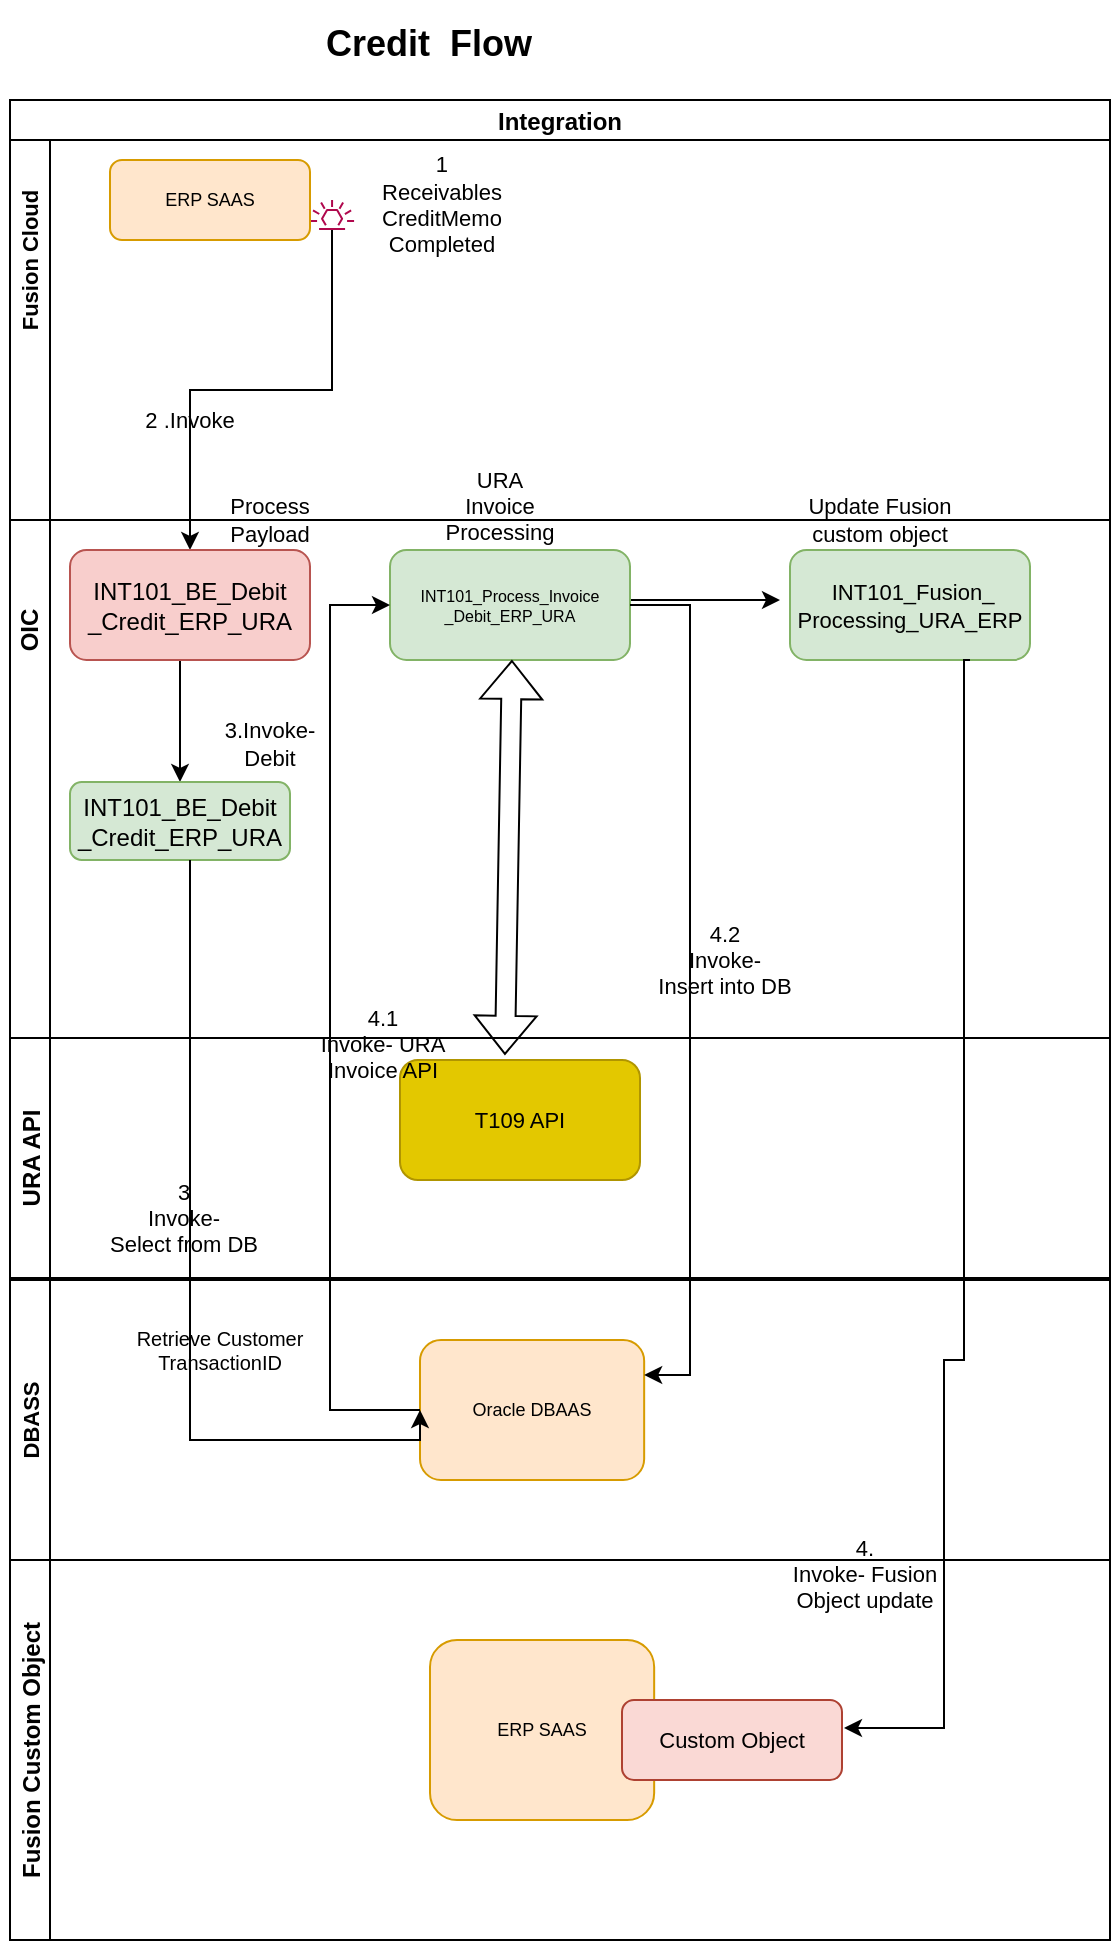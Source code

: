 <mxfile version="16.2.7" type="github"><diagram id="QBchSwfQgvvRqoAkoElo" name="Page-1"><mxGraphModel dx="868" dy="412" grid="1" gridSize="10" guides="1" tooltips="1" connect="1" arrows="1" fold="1" page="1" pageScale="1" pageWidth="850" pageHeight="1100" math="0" shadow="0"><root><mxCell id="0"/><mxCell id="1" parent="0"/><mxCell id="_aDls08xKMx5EJanJG5F-8" value="Integration " style="swimlane;childLayout=stackLayout;resizeParent=1;resizeParentMax=0;horizontal=1;startSize=20;horizontalStack=0;" parent="1" vertex="1"><mxGeometry x="180" y="700" width="550" height="730" as="geometry"/></mxCell><mxCell id="_aDls08xKMx5EJanJG5F-9" value="" style="swimlane;startSize=20;horizontal=0;" parent="_aDls08xKMx5EJanJG5F-8" vertex="1"><mxGeometry y="20" width="550" height="190" as="geometry"/></mxCell><mxCell id="_aDls08xKMx5EJanJG5F-10" value="&lt;font style=&quot;font-size: 11px&quot;&gt;Fusion Cloud&lt;/font&gt;" style="text;html=1;strokeColor=none;fillColor=none;align=center;verticalAlign=middle;whiteSpace=wrap;rounded=0;rotation=-90;fontStyle=1" parent="_aDls08xKMx5EJanJG5F-9" vertex="1"><mxGeometry x="-35" y="45" width="90" height="30" as="geometry"/></mxCell><mxCell id="_aDls08xKMx5EJanJG5F-11" value="" style="sketch=0;outlineConnect=0;fontColor=#232F3E;gradientColor=none;fillColor=#B0084D;strokeColor=none;dashed=0;verticalLabelPosition=bottom;verticalAlign=top;align=center;html=1;fontSize=12;fontStyle=0;aspect=fixed;pointerEvents=1;shape=mxgraph.aws4.eventbridge_default_event_bus_resource;" parent="_aDls08xKMx5EJanJG5F-9" vertex="1"><mxGeometry x="150" y="30" width="22.08" height="15" as="geometry"/></mxCell><mxCell id="_aDls08xKMx5EJanJG5F-13" value="ERP SAAS" style="rounded=1;whiteSpace=wrap;html=1;fontSize=9;fillColor=#ffe6cc;strokeColor=#d79b00;" parent="_aDls08xKMx5EJanJG5F-9" vertex="1"><mxGeometry x="50" y="10" width="100" height="40" as="geometry"/></mxCell><mxCell id="_aDls08xKMx5EJanJG5F-14" value="URA Invoice Processing" style="text;html=1;strokeColor=none;fillColor=none;align=center;verticalAlign=middle;whiteSpace=wrap;rounded=0;fontSize=11;" parent="_aDls08xKMx5EJanJG5F-9" vertex="1"><mxGeometry x="215" y="163" width="60" height="40" as="geometry"/></mxCell><mxCell id="_aDls08xKMx5EJanJG5F-15" value="Update Fusion custom object" style="text;html=1;strokeColor=none;fillColor=none;align=center;verticalAlign=middle;whiteSpace=wrap;rounded=0;fontSize=11;" parent="_aDls08xKMx5EJanJG5F-9" vertex="1"><mxGeometry x="390" y="170" width="90" height="40" as="geometry"/></mxCell><mxCell id="_aDls08xKMx5EJanJG5F-41" value="&lt;div style=&quot;font-size: 11px&quot;&gt;&lt;span&gt;&lt;font style=&quot;font-size: 11px&quot;&gt;&lt;span&gt;&#9;&lt;/span&gt;&lt;span&gt;&#9;&lt;/span&gt;&lt;span&gt;&#9;&lt;/span&gt;1&lt;/font&gt;&lt;/span&gt;&lt;/div&gt;&lt;div style=&quot;font-size: 11px&quot;&gt;&lt;span&gt;&lt;font style=&quot;font-size: 11px&quot;&gt;&lt;span lang=&quot;EN-GB&quot;&gt;&lt;span&gt;&#9;&lt;/span&gt;&lt;span&gt;&#9;&lt;/span&gt;&lt;span&gt;&#9;&lt;/span&gt;&lt;span&gt;&#9;&lt;/span&gt;&lt;span&gt;&#9;&lt;/span&gt;Receivables&lt;/span&gt;&lt;/font&gt;&lt;/span&gt;&lt;/div&gt;&lt;div style=&quot;font-size: 11px&quot;&gt;&lt;span&gt;&lt;font style=&quot;font-size: 11px&quot;&gt;&lt;span lang=&quot;EN-GB&quot;&gt;CreditMemo&lt;/span&gt;&lt;/font&gt;&lt;/span&gt;&lt;/div&gt;&lt;div style=&quot;font-size: 11px&quot;&gt;&lt;span&gt;&lt;font style=&quot;font-size: 11px&quot;&gt;&lt;span lang=&quot;EN-GB&quot;&gt;&lt;span&gt;&#9;&lt;/span&gt;&lt;span&gt;&#9;&lt;/span&gt;Completed&lt;/span&gt;&lt;/font&gt;&lt;/span&gt;&lt;/div&gt;&lt;div style=&quot;font-size: 11px&quot;&gt;&lt;span&gt;&lt;font style=&quot;font-size: 11px&quot;&gt;&lt;br&gt;&lt;/font&gt;&lt;/span&gt;&lt;/div&gt;&lt;div style=&quot;font-size: 11px&quot;&gt;&lt;span&gt;&lt;font style=&quot;font-size: 11px&quot;&gt;&lt;br&gt;&lt;br&gt;&lt;/font&gt;&lt;/span&gt;&lt;/div&gt;" style="text;html=1;strokeColor=none;fillColor=none;align=center;verticalAlign=middle;whiteSpace=wrap;rounded=0;fontSize=9;fontStyle=0" parent="_aDls08xKMx5EJanJG5F-9" vertex="1"><mxGeometry x="140" y="30" width="152" height="44" as="geometry"/></mxCell><mxCell id="_aDls08xKMx5EJanJG5F-28" style="edgeStyle=orthogonalEdgeStyle;rounded=0;orthogonalLoop=1;jettySize=auto;html=1;fontSize=11;" parent="_aDls08xKMx5EJanJG5F-8" source="_aDls08xKMx5EJanJG5F-11" target="_aDls08xKMx5EJanJG5F-20" edge="1"><mxGeometry relative="1" as="geometry"/></mxCell><mxCell id="_aDls08xKMx5EJanJG5F-16" value="" style="swimlane;startSize=20;horizontal=0;" parent="_aDls08xKMx5EJanJG5F-8" vertex="1"><mxGeometry y="210" width="550" height="520" as="geometry"/></mxCell><mxCell id="_aDls08xKMx5EJanJG5F-17" value="&lt;b&gt;OIC&lt;/b&gt;" style="text;html=1;strokeColor=none;fillColor=none;align=center;verticalAlign=middle;whiteSpace=wrap;rounded=0;rotation=-90;" parent="_aDls08xKMx5EJanJG5F-16" vertex="1"><mxGeometry x="-20" y="50" width="60" height="10" as="geometry"/></mxCell><mxCell id="_aDls08xKMx5EJanJG5F-19" style="edgeStyle=orthogonalEdgeStyle;rounded=0;orthogonalLoop=1;jettySize=auto;html=1;entryX=0;entryY=0.5;entryDx=0;entryDy=0;fontSize=9;exitX=0.992;exitY=0.4;exitDx=0;exitDy=0;exitPerimeter=0;" parent="_aDls08xKMx5EJanJG5F-16" edge="1"><mxGeometry relative="1" as="geometry"><mxPoint x="309.04" y="40" as="sourcePoint"/><mxPoint x="385" y="40" as="targetPoint"/></mxGeometry></mxCell><mxCell id="_aDls08xKMx5EJanJG5F-45" value="" style="edgeStyle=orthogonalEdgeStyle;rounded=0;orthogonalLoop=1;jettySize=auto;html=1;fontSize=11;" parent="_aDls08xKMx5EJanJG5F-16" source="_aDls08xKMx5EJanJG5F-20" target="_aDls08xKMx5EJanJG5F-44" edge="1"><mxGeometry relative="1" as="geometry"><Array as="points"><mxPoint x="85" y="90"/><mxPoint x="85" y="90"/></Array></mxGeometry></mxCell><mxCell id="_aDls08xKMx5EJanJG5F-20" value="&lt;div&gt;INT101_BE_Debit&lt;/div&gt;&lt;div&gt;_Credit_ERP_URA&lt;/div&gt;" style="rounded=1;whiteSpace=wrap;html=1;fillColor=#f8cecc;strokeColor=#b85450;fontStyle=0" parent="_aDls08xKMx5EJanJG5F-16" vertex="1"><mxGeometry x="30" y="15" width="120" height="55" as="geometry"/></mxCell><mxCell id="_aDls08xKMx5EJanJG5F-21" value="&lt;div style=&quot;font-size: 8px&quot;&gt;&lt;span&gt;&lt;font style=&quot;font-size: 8px&quot;&gt;INT101_Process_Invoice&lt;/font&gt;&lt;/span&gt;&lt;/div&gt;&lt;div style=&quot;font-size: 8px&quot;&gt;&lt;span&gt;&lt;font style=&quot;font-size: 8px&quot;&gt;_Debit_ERP_URA &lt;/font&gt;&lt;/span&gt;&lt;/div&gt;" style="rounded=1;whiteSpace=wrap;html=1;fillColor=#d5e8d4;strokeColor=#82b366;fontStyle=0" parent="_aDls08xKMx5EJanJG5F-16" vertex="1"><mxGeometry x="190" y="15" width="120" height="55" as="geometry"/></mxCell><mxCell id="_aDls08xKMx5EJanJG5F-22" value="&lt;div style=&quot;font-size: 11px&quot;&gt;&amp;nbsp;&lt;font style=&quot;font-size: 11px&quot;&gt;INT101_Fusion_&lt;/font&gt;&lt;/div&gt;&lt;div style=&quot;font-size: 11px&quot;&gt;&lt;font style=&quot;font-size: 11px&quot;&gt;Processing_URA_ERP&lt;/font&gt;&lt;/div&gt;" style="rounded=1;whiteSpace=wrap;html=1;fillColor=#d5e8d4;strokeColor=#82b366;" parent="_aDls08xKMx5EJanJG5F-16" vertex="1"><mxGeometry x="390" y="15" width="120" height="55" as="geometry"/></mxCell><mxCell id="_aDls08xKMx5EJanJG5F-23" value="Process Payload" style="text;html=1;strokeColor=none;fillColor=none;align=center;verticalAlign=middle;whiteSpace=wrap;rounded=0;fontSize=11;" parent="_aDls08xKMx5EJanJG5F-16" vertex="1"><mxGeometry x="100" y="-15" width="60" height="30" as="geometry"/></mxCell><mxCell id="_aDls08xKMx5EJanJG5F-24" value="" style="shape=flexArrow;endArrow=classic;startArrow=classic;html=1;rounded=0;fontSize=9;exitX=0.593;exitY=-0.037;exitDx=0;exitDy=0;exitPerimeter=0;" parent="_aDls08xKMx5EJanJG5F-16" edge="1"><mxGeometry width="100" height="100" relative="1" as="geometry"><mxPoint x="247.463" y="267.41" as="sourcePoint"/><mxPoint x="250.952" y="70" as="targetPoint"/></mxGeometry></mxCell><mxCell id="_aDls08xKMx5EJanJG5F-44" value="INT101_BE_Debit _Credit_ERP_URA" style="rounded=1;whiteSpace=wrap;html=1;fillColor=#d5e8d4;strokeColor=#82b366;" parent="_aDls08xKMx5EJanJG5F-16" vertex="1"><mxGeometry x="30" y="131" width="110" height="39" as="geometry"/></mxCell><mxCell id="_aDls08xKMx5EJanJG5F-37" value="&lt;div&gt;4.2&lt;/div&gt;&lt;div&gt;Invoke- &lt;br&gt;&lt;/div&gt;&lt;div&gt;Insert into DB&lt;br&gt;&lt;/div&gt;" style="text;html=1;strokeColor=none;fillColor=none;align=center;verticalAlign=middle;whiteSpace=wrap;rounded=0;fontSize=11;" parent="_aDls08xKMx5EJanJG5F-16" vertex="1"><mxGeometry x="310" y="200" width="95" height="40" as="geometry"/></mxCell><mxCell id="_aDls08xKMx5EJanJG5F-49" value="3.Invoke-Debit " style="text;html=1;strokeColor=none;fillColor=none;align=center;verticalAlign=middle;whiteSpace=wrap;rounded=0;fontSize=11;" parent="_aDls08xKMx5EJanJG5F-16" vertex="1"><mxGeometry x="100" y="97" width="60" height="30" as="geometry"/></mxCell><mxCell id="_aDls08xKMx5EJanJG5F-29" value="&lt;h1&gt;Credit&amp;nbsp; Flow &lt;br&gt;&lt;/h1&gt;&amp;nbsp;" style="text;html=1;strokeColor=none;fillColor=none;spacing=5;spacingTop=-20;whiteSpace=wrap;overflow=hidden;rounded=0;fontSize=9;" parent="1" vertex="1"><mxGeometry x="332.5" y="660" width="245" height="40" as="geometry"/></mxCell><mxCell id="_aDls08xKMx5EJanJG5F-30" value="2 .Invoke" style="text;html=1;strokeColor=none;fillColor=none;align=center;verticalAlign=middle;whiteSpace=wrap;rounded=0;fontSize=11;" parent="1" vertex="1"><mxGeometry x="240" y="850" width="60" height="20" as="geometry"/></mxCell><mxCell id="_aDls08xKMx5EJanJG5F-31" value="Fusion Custom Object" style="swimlane;startSize=20;horizontal=0;fontSize=12;fontStyle=1" parent="1" vertex="1"><mxGeometry x="180" y="1430" width="550" height="190" as="geometry"/></mxCell><mxCell id="_aDls08xKMx5EJanJG5F-32" value="ERP SAAS" style="rounded=1;whiteSpace=wrap;html=1;fontSize=9;fillColor=#ffe6cc;strokeColor=#d79b00;" parent="_aDls08xKMx5EJanJG5F-31" vertex="1"><mxGeometry x="210" y="40" width="112.08" height="90" as="geometry"/></mxCell><mxCell id="_aDls08xKMx5EJanJG5F-33" value="Custom Object" style="rounded=1;whiteSpace=wrap;html=1;fontSize=11;fillColor=#fad9d5;strokeColor=#ae4132;" parent="_aDls08xKMx5EJanJG5F-31" vertex="1"><mxGeometry x="306" y="70" width="110" height="40" as="geometry"/></mxCell><mxCell id="_aDls08xKMx5EJanJG5F-35" value="DBASS" style="swimlane;startSize=20;horizontal=0;fontSize=11;" parent="_aDls08xKMx5EJanJG5F-31" vertex="1"><mxGeometry y="-140" width="550" height="140" as="geometry"/></mxCell><mxCell id="_aDls08xKMx5EJanJG5F-36" value="Oracle DBAAS" style="rounded=1;whiteSpace=wrap;html=1;fontSize=9;fillColor=#ffe6cc;strokeColor=#d79b00;" parent="_aDls08xKMx5EJanJG5F-35" vertex="1"><mxGeometry x="205" y="30" width="112.08" height="70" as="geometry"/></mxCell><mxCell id="_aDls08xKMx5EJanJG5F-38" value="4.&lt;div&gt;Invoke- Fusion Object update&lt;br&gt;&lt;/div&gt;" style="text;html=1;strokeColor=none;fillColor=none;align=center;verticalAlign=middle;whiteSpace=wrap;rounded=0;fontSize=11;" parent="_aDls08xKMx5EJanJG5F-35" vertex="1"><mxGeometry x="380" y="127" width="95" height="40" as="geometry"/></mxCell><mxCell id="_aDls08xKMx5EJanJG5F-53" value="&lt;div style=&quot;font-size: 10px;&quot;&gt;Retrieve Customer TransactionID&lt;br style=&quot;font-size: 10px;&quot;&gt;&lt;/div&gt;" style="text;html=1;strokeColor=none;fillColor=none;align=center;verticalAlign=middle;whiteSpace=wrap;rounded=0;fontSize=10;" parent="_aDls08xKMx5EJanJG5F-35" vertex="1"><mxGeometry x="60" y="20" width="90" height="30" as="geometry"/></mxCell><mxCell id="_aDls08xKMx5EJanJG5F-34" style="edgeStyle=orthogonalEdgeStyle;rounded=0;orthogonalLoop=1;jettySize=auto;html=1;entryX=1;entryY=0;entryDx=0;entryDy=0;fontSize=11;exitX=0.75;exitY=1;exitDx=0;exitDy=0;" parent="_aDls08xKMx5EJanJG5F-35" source="_aDls08xKMx5EJanJG5F-22" edge="1"><mxGeometry relative="1" as="geometry"><Array as="points"><mxPoint x="477" y="-310"/><mxPoint x="477" y="40"/><mxPoint x="467" y="40"/><mxPoint x="467" y="224"/></Array><mxPoint x="477.037" y="-300" as="sourcePoint"/><mxPoint x="417.0" y="224" as="targetPoint"/></mxGeometry></mxCell><mxCell id="_aDls08xKMx5EJanJG5F-25" value="URA API" style="swimlane;startSize=20;horizontal=0;" parent="1" vertex="1"><mxGeometry x="180" y="1169" width="550" height="120" as="geometry"/></mxCell><mxCell id="_aDls08xKMx5EJanJG5F-26" value="T109 API " style="rounded=1;whiteSpace=wrap;html=1;fontSize=11;fillColor=#e3c800;fontColor=#000000;strokeColor=#B09500;" parent="_aDls08xKMx5EJanJG5F-25" vertex="1"><mxGeometry x="195" y="11" width="120" height="60" as="geometry"/></mxCell><mxCell id="_aDls08xKMx5EJanJG5F-27" value="&lt;div&gt;4.1&lt;/div&gt;&lt;div&gt;Invoke- URA Invoice API&lt;/div&gt;" style="text;html=1;strokeColor=none;fillColor=none;align=center;verticalAlign=middle;whiteSpace=wrap;rounded=0;fontSize=11;" parent="_aDls08xKMx5EJanJG5F-25" vertex="1"><mxGeometry x="139" y="-20" width="95" height="45" as="geometry"/></mxCell><mxCell id="_aDls08xKMx5EJanJG5F-55" value="&lt;div&gt;3&lt;br&gt;&lt;/div&gt;&lt;div&gt;Invoke- &lt;br&gt;&lt;/div&gt;&lt;div&gt;Select from DB&lt;br&gt;&lt;/div&gt;" style="text;html=1;strokeColor=none;fillColor=none;align=center;verticalAlign=middle;whiteSpace=wrap;rounded=0;fontSize=11;" parent="_aDls08xKMx5EJanJG5F-25" vertex="1"><mxGeometry x="44" y="70" width="86" height="40" as="geometry"/></mxCell><mxCell id="_aDls08xKMx5EJanJG5F-52" style="edgeStyle=orthogonalEdgeStyle;rounded=0;orthogonalLoop=1;jettySize=auto;html=1;entryX=1;entryY=0.25;entryDx=0;entryDy=0;fontSize=11;" parent="1" source="_aDls08xKMx5EJanJG5F-21" target="_aDls08xKMx5EJanJG5F-36" edge="1"><mxGeometry relative="1" as="geometry"><Array as="points"><mxPoint x="520" y="952"/><mxPoint x="520" y="1338"/></Array></mxGeometry></mxCell><mxCell id="_aDls08xKMx5EJanJG5F-54" style="edgeStyle=orthogonalEdgeStyle;rounded=0;orthogonalLoop=1;jettySize=auto;html=1;entryX=0;entryY=0.5;entryDx=0;entryDy=0;fontSize=10;" parent="1" source="_aDls08xKMx5EJanJG5F-36" target="_aDls08xKMx5EJanJG5F-21" edge="1"><mxGeometry relative="1" as="geometry"><Array as="points"><mxPoint x="340" y="1355"/><mxPoint x="340" y="952"/></Array></mxGeometry></mxCell><mxCell id="_aDls08xKMx5EJanJG5F-48" style="edgeStyle=orthogonalEdgeStyle;rounded=0;orthogonalLoop=1;jettySize=auto;html=1;fontSize=11;entryX=0;entryY=0.5;entryDx=0;entryDy=0;" parent="1" source="_aDls08xKMx5EJanJG5F-44" target="_aDls08xKMx5EJanJG5F-36" edge="1"><mxGeometry relative="1" as="geometry"><mxPoint x="368" y="1359" as="targetPoint"/><Array as="points"><mxPoint x="270" y="1370"/><mxPoint x="385" y="1370"/></Array></mxGeometry></mxCell></root></mxGraphModel></diagram></mxfile>